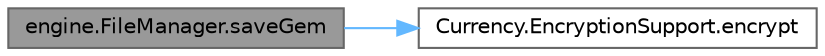 digraph "engine.FileManager.saveGem"
{
 // LATEX_PDF_SIZE
  bgcolor="transparent";
  edge [fontname=Helvetica,fontsize=10,labelfontname=Helvetica,labelfontsize=10];
  node [fontname=Helvetica,fontsize=10,shape=box,height=0.2,width=0.4];
  rankdir="LR";
  Node1 [id="Node000001",label="engine.FileManager.saveGem",height=0.2,width=0.4,color="gray40", fillcolor="grey60", style="filled", fontcolor="black",tooltip="Saves user gem to disk."];
  Node1 -> Node2 [id="edge1_Node000001_Node000002",color="steelblue1",style="solid",tooltip=" "];
  Node2 [id="Node000002",label="Currency.EncryptionSupport.encrypt",height=0.2,width=0.4,color="grey40", fillcolor="white", style="filled",URL="$class_currency_1_1_encryption_support.html#ac6690d521e47eaa9de388d6359655779",tooltip="Performs encryption for a given input."];
}

